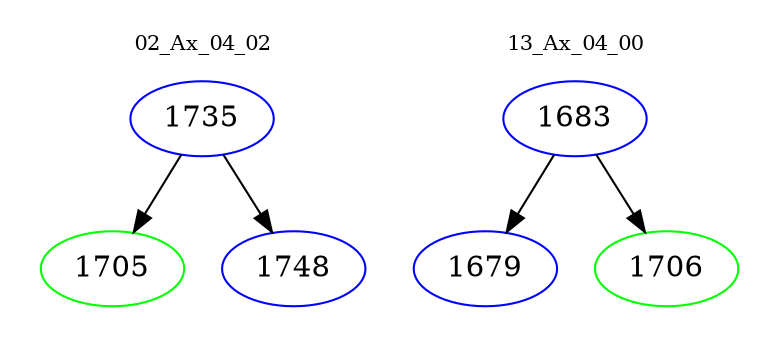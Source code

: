 digraph{
subgraph cluster_0 {
color = white
label = "02_Ax_04_02";
fontsize=10;
T0_1735 [label="1735", color="blue"]
T0_1735 -> T0_1705 [color="black"]
T0_1705 [label="1705", color="green"]
T0_1735 -> T0_1748 [color="black"]
T0_1748 [label="1748", color="blue"]
}
subgraph cluster_1 {
color = white
label = "13_Ax_04_00";
fontsize=10;
T1_1683 [label="1683", color="blue"]
T1_1683 -> T1_1679 [color="black"]
T1_1679 [label="1679", color="blue"]
T1_1683 -> T1_1706 [color="black"]
T1_1706 [label="1706", color="green"]
}
}
